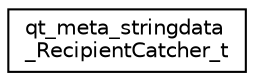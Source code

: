 digraph "Graphical Class Hierarchy"
{
 // LATEX_PDF_SIZE
  edge [fontname="Helvetica",fontsize="10",labelfontname="Helvetica",labelfontsize="10"];
  node [fontname="Helvetica",fontsize="10",shape=record];
  rankdir="LR";
  Node0 [label="qt_meta_stringdata\l_RecipientCatcher_t",height=0.2,width=0.4,color="black", fillcolor="white", style="filled",URL="$structqt__meta__stringdata___recipient_catcher__t.html",tooltip=" "];
}
